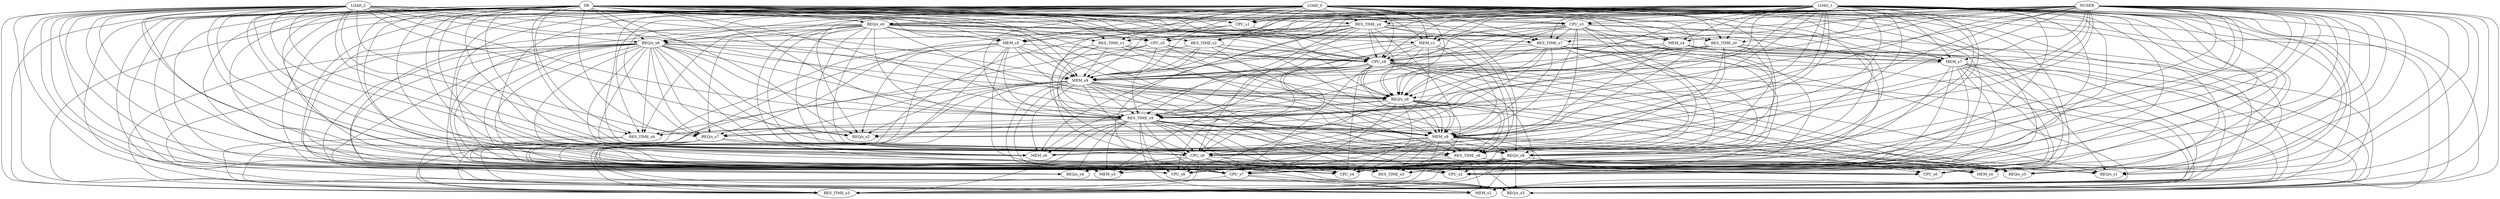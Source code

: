 strict digraph "" {
	NUSER -> "REQ/s_s0";
	NUSER -> RES_TIME_s0;
	NUSER -> CPU_s0;
	NUSER -> MEM_s0;
	NUSER -> "REQ/s_s1";
	NUSER -> RES_TIME_s1;
	NUSER -> CPU_s1;
	NUSER -> MEM_s1;
	NUSER -> "REQ/s_s2";
	NUSER -> RES_TIME_s2;
	NUSER -> CPU_s2;
	NUSER -> MEM_s2;
	NUSER -> "REQ/s_s3";
	NUSER -> RES_TIME_s3;
	NUSER -> CPU_s3;
	NUSER -> MEM_s3;
	NUSER -> "REQ/s_s4";
	NUSER -> RES_TIME_s4;
	NUSER -> CPU_s4;
	NUSER -> MEM_s4;
	NUSER -> "REQ/s_s5";
	NUSER -> RES_TIME_s5;
	NUSER -> CPU_s5;
	NUSER -> MEM_s5;
	NUSER -> "REQ/s_s6";
	NUSER -> RES_TIME_s6;
	NUSER -> CPU_s6;
	NUSER -> MEM_s6;
	NUSER -> "REQ/s_s7";
	NUSER -> RES_TIME_s7;
	NUSER -> CPU_s7;
	NUSER -> MEM_s7;
	NUSER -> "REQ/s_s8";
	NUSER -> RES_TIME_s8;
	NUSER -> CPU_s8;
	NUSER -> MEM_s8;
	NUSER -> "REQ/s_s9";
	NUSER -> RES_TIME_s9;
	NUSER -> CPU_s9;
	NUSER -> MEM_s9;
	LOAD_0 -> "REQ/s_s0";
	LOAD_0 -> RES_TIME_s0;
	LOAD_0 -> CPU_s0;
	LOAD_0 -> MEM_s0;
	LOAD_0 -> "REQ/s_s1";
	LOAD_0 -> RES_TIME_s1;
	LOAD_0 -> CPU_s1;
	LOAD_0 -> MEM_s1;
	LOAD_0 -> "REQ/s_s2";
	LOAD_0 -> RES_TIME_s2;
	LOAD_0 -> CPU_s2;
	LOAD_0 -> MEM_s2;
	LOAD_0 -> "REQ/s_s3";
	LOAD_0 -> RES_TIME_s3;
	LOAD_0 -> CPU_s3;
	LOAD_0 -> MEM_s3;
	LOAD_0 -> "REQ/s_s4";
	LOAD_0 -> RES_TIME_s4;
	LOAD_0 -> CPU_s4;
	LOAD_0 -> MEM_s4;
	LOAD_0 -> "REQ/s_s5";
	LOAD_0 -> RES_TIME_s5;
	LOAD_0 -> CPU_s5;
	LOAD_0 -> MEM_s5;
	LOAD_0 -> "REQ/s_s6";
	LOAD_0 -> RES_TIME_s6;
	LOAD_0 -> CPU_s6;
	LOAD_0 -> MEM_s6;
	LOAD_0 -> "REQ/s_s7";
	LOAD_0 -> RES_TIME_s7;
	LOAD_0 -> CPU_s7;
	LOAD_0 -> MEM_s7;
	LOAD_0 -> "REQ/s_s8";
	LOAD_0 -> RES_TIME_s8;
	LOAD_0 -> CPU_s8;
	LOAD_0 -> MEM_s8;
	LOAD_0 -> "REQ/s_s9";
	LOAD_0 -> RES_TIME_s9;
	LOAD_0 -> CPU_s9;
	LOAD_0 -> MEM_s9;
	LOAD_1 -> "REQ/s_s0";
	LOAD_1 -> RES_TIME_s0;
	LOAD_1 -> CPU_s0;
	LOAD_1 -> MEM_s0;
	LOAD_1 -> "REQ/s_s1";
	LOAD_1 -> RES_TIME_s1;
	LOAD_1 -> CPU_s1;
	LOAD_1 -> MEM_s1;
	LOAD_1 -> "REQ/s_s2";
	LOAD_1 -> RES_TIME_s2;
	LOAD_1 -> CPU_s2;
	LOAD_1 -> MEM_s2;
	LOAD_1 -> "REQ/s_s3";
	LOAD_1 -> RES_TIME_s3;
	LOAD_1 -> CPU_s3;
	LOAD_1 -> MEM_s3;
	LOAD_1 -> "REQ/s_s4";
	LOAD_1 -> RES_TIME_s4;
	LOAD_1 -> CPU_s4;
	LOAD_1 -> MEM_s4;
	LOAD_1 -> "REQ/s_s5";
	LOAD_1 -> RES_TIME_s5;
	LOAD_1 -> CPU_s5;
	LOAD_1 -> MEM_s5;
	LOAD_1 -> "REQ/s_s6";
	LOAD_1 -> RES_TIME_s6;
	LOAD_1 -> CPU_s6;
	LOAD_1 -> MEM_s6;
	LOAD_1 -> "REQ/s_s7";
	LOAD_1 -> RES_TIME_s7;
	LOAD_1 -> CPU_s7;
	LOAD_1 -> MEM_s7;
	LOAD_1 -> "REQ/s_s8";
	LOAD_1 -> RES_TIME_s8;
	LOAD_1 -> CPU_s8;
	LOAD_1 -> MEM_s8;
	LOAD_1 -> "REQ/s_s9";
	LOAD_1 -> RES_TIME_s9;
	LOAD_1 -> CPU_s9;
	LOAD_1 -> MEM_s9;
	LOAD_2 -> "REQ/s_s0";
	LOAD_2 -> RES_TIME_s0;
	LOAD_2 -> CPU_s0;
	LOAD_2 -> MEM_s0;
	LOAD_2 -> "REQ/s_s1";
	LOAD_2 -> RES_TIME_s1;
	LOAD_2 -> CPU_s1;
	LOAD_2 -> MEM_s1;
	LOAD_2 -> "REQ/s_s2";
	LOAD_2 -> RES_TIME_s2;
	LOAD_2 -> CPU_s2;
	LOAD_2 -> MEM_s2;
	LOAD_2 -> "REQ/s_s3";
	LOAD_2 -> RES_TIME_s3;
	LOAD_2 -> CPU_s3;
	LOAD_2 -> MEM_s3;
	LOAD_2 -> "REQ/s_s4";
	LOAD_2 -> RES_TIME_s4;
	LOAD_2 -> CPU_s4;
	LOAD_2 -> MEM_s4;
	LOAD_2 -> "REQ/s_s5";
	LOAD_2 -> RES_TIME_s5;
	LOAD_2 -> CPU_s5;
	LOAD_2 -> MEM_s5;
	LOAD_2 -> "REQ/s_s6";
	LOAD_2 -> RES_TIME_s6;
	LOAD_2 -> CPU_s6;
	LOAD_2 -> MEM_s6;
	LOAD_2 -> "REQ/s_s7";
	LOAD_2 -> RES_TIME_s7;
	LOAD_2 -> CPU_s7;
	LOAD_2 -> MEM_s7;
	LOAD_2 -> "REQ/s_s8";
	LOAD_2 -> RES_TIME_s8;
	LOAD_2 -> CPU_s8;
	LOAD_2 -> MEM_s8;
	LOAD_2 -> "REQ/s_s9";
	LOAD_2 -> RES_TIME_s9;
	LOAD_2 -> CPU_s9;
	LOAD_2 -> MEM_s9;
	SR -> "REQ/s_s0";
	SR -> RES_TIME_s0;
	SR -> CPU_s0;
	SR -> MEM_s0;
	SR -> "REQ/s_s1";
	SR -> RES_TIME_s1;
	SR -> CPU_s1;
	SR -> MEM_s1;
	SR -> "REQ/s_s2";
	SR -> RES_TIME_s2;
	SR -> CPU_s2;
	SR -> MEM_s2;
	SR -> "REQ/s_s3";
	SR -> RES_TIME_s3;
	SR -> CPU_s3;
	SR -> MEM_s3;
	SR -> "REQ/s_s4";
	SR -> RES_TIME_s4;
	SR -> CPU_s4;
	SR -> MEM_s4;
	SR -> "REQ/s_s5";
	SR -> RES_TIME_s5;
	SR -> CPU_s5;
	SR -> MEM_s5;
	SR -> "REQ/s_s6";
	SR -> RES_TIME_s6;
	SR -> CPU_s6;
	SR -> MEM_s6;
	SR -> "REQ/s_s7";
	SR -> RES_TIME_s7;
	SR -> CPU_s7;
	SR -> MEM_s7;
	SR -> "REQ/s_s8";
	SR -> RES_TIME_s8;
	SR -> CPU_s8;
	SR -> MEM_s8;
	SR -> "REQ/s_s9";
	SR -> RES_TIME_s9;
	SR -> CPU_s9;
	SR -> MEM_s9;
	"REQ/s_s0" -> RES_TIME_s5;
	"REQ/s_s0" -> CPU_s5;
	"REQ/s_s0" -> MEM_s5;
	"REQ/s_s0" -> "REQ/s_s6";
	"REQ/s_s0" -> RES_TIME_s6;
	"REQ/s_s0" -> CPU_s6;
	"REQ/s_s0" -> MEM_s6;
	"REQ/s_s0" -> "REQ/s_s7";
	"REQ/s_s0" -> RES_TIME_s7;
	"REQ/s_s0" -> CPU_s7;
	"REQ/s_s0" -> MEM_s7;
	"REQ/s_s0" -> "REQ/s_s8";
	"REQ/s_s0" -> RES_TIME_s8;
	"REQ/s_s0" -> CPU_s8;
	"REQ/s_s0" -> MEM_s8;
	"REQ/s_s0" -> "REQ/s_s9";
	"REQ/s_s0" -> RES_TIME_s9;
	"REQ/s_s0" -> CPU_s9;
	"REQ/s_s0" -> MEM_s9;
	RES_TIME_s0 -> CPU_s7;
	RES_TIME_s0 -> MEM_s7;
	RES_TIME_s0 -> "REQ/s_s8";
	RES_TIME_s0 -> RES_TIME_s8;
	RES_TIME_s0 -> CPU_s8;
	RES_TIME_s0 -> MEM_s8;
	RES_TIME_s0 -> "REQ/s_s9";
	RES_TIME_s0 -> RES_TIME_s9;
	RES_TIME_s0 -> CPU_s9;
	RES_TIME_s0 -> MEM_s9;
	RES_TIME_s1 -> CPU_s8;
	RES_TIME_s1 -> MEM_s8;
	RES_TIME_s1 -> "REQ/s_s9";
	RES_TIME_s1 -> RES_TIME_s9;
	RES_TIME_s1 -> CPU_s9;
	RES_TIME_s1 -> MEM_s9;
	CPU_s1 -> RES_TIME_s9;
	CPU_s1 -> CPU_s9;
	CPU_s1 -> MEM_s9;
	MEM_s1 -> RES_TIME_s8;
	MEM_s1 -> CPU_s8;
	MEM_s1 -> MEM_s8;
	MEM_s1 -> "REQ/s_s9";
	MEM_s1 -> RES_TIME_s9;
	MEM_s1 -> CPU_s9;
	MEM_s1 -> MEM_s9;
	RES_TIME_s2 -> RES_TIME_s8;
	RES_TIME_s2 -> CPU_s8;
	RES_TIME_s2 -> MEM_s8;
	RES_TIME_s2 -> "REQ/s_s9";
	RES_TIME_s2 -> RES_TIME_s9;
	RES_TIME_s2 -> CPU_s9;
	RES_TIME_s2 -> MEM_s9;
	CPU_s3 -> RES_TIME_s3;
	CPU_s3 -> RES_TIME_s7;
	CPU_s3 -> CPU_s7;
	CPU_s3 -> MEM_s7;
	CPU_s3 -> "REQ/s_s8";
	CPU_s3 -> RES_TIME_s8;
	CPU_s3 -> CPU_s8;
	CPU_s3 -> MEM_s8;
	CPU_s3 -> "REQ/s_s9";
	CPU_s3 -> RES_TIME_s9;
	CPU_s3 -> CPU_s9;
	CPU_s3 -> MEM_s9;
	RES_TIME_s4 -> RES_TIME_s3;
	RES_TIME_s4 -> MEM_s6;
	RES_TIME_s4 -> "REQ/s_s7";
	RES_TIME_s4 -> RES_TIME_s7;
	RES_TIME_s4 -> CPU_s7;
	RES_TIME_s4 -> MEM_s7;
	RES_TIME_s4 -> "REQ/s_s8";
	RES_TIME_s4 -> RES_TIME_s8;
	RES_TIME_s4 -> CPU_s8;
	RES_TIME_s4 -> MEM_s8;
	RES_TIME_s4 -> "REQ/s_s9";
	RES_TIME_s4 -> RES_TIME_s9;
	RES_TIME_s4 -> CPU_s9;
	RES_TIME_s4 -> MEM_s9;
	MEM_s4 -> MEM_s2;
	MEM_s4 -> "REQ/s_s3";
	MEM_s4 -> RES_TIME_s3;
	MEM_s4 -> CPU_s4;
	MEM_s4 -> MEM_s8;
	MEM_s4 -> "REQ/s_s9";
	MEM_s4 -> RES_TIME_s9;
	MEM_s4 -> CPU_s9;
	MEM_s4 -> MEM_s9;
	CPU_s5 -> RES_TIME_s3;
	CPU_s5 -> MEM_s8;
	CPU_s5 -> "REQ/s_s9";
	CPU_s5 -> RES_TIME_s9;
	CPU_s5 -> CPU_s9;
	CPU_s5 -> MEM_s9;
	MEM_s5 -> "REQ/s_s2";
	MEM_s5 -> CPU_s2;
	MEM_s5 -> MEM_s2;
	MEM_s5 -> "REQ/s_s3";
	MEM_s5 -> RES_TIME_s3;
	MEM_s5 -> CPU_s7;
	MEM_s5 -> MEM_s8;
	MEM_s5 -> "REQ/s_s9";
	MEM_s5 -> RES_TIME_s9;
	MEM_s5 -> CPU_s9;
	MEM_s5 -> MEM_s9;
	"REQ/s_s6" -> "REQ/s_s2";
	"REQ/s_s6" -> CPU_s2;
	"REQ/s_s6" -> MEM_s2;
	"REQ/s_s6" -> "REQ/s_s3";
	"REQ/s_s6" -> RES_TIME_s3;
	"REQ/s_s6" -> MEM_s3;
	"REQ/s_s6" -> CPU_s4;
	"REQ/s_s6" -> "REQ/s_s5";
	"REQ/s_s6" -> RES_TIME_s5;
	"REQ/s_s6" -> RES_TIME_s6;
	"REQ/s_s6" -> CPU_s6;
	"REQ/s_s6" -> MEM_s6;
	"REQ/s_s6" -> "REQ/s_s7";
	"REQ/s_s6" -> CPU_s7;
	"REQ/s_s6" -> "REQ/s_s8";
	"REQ/s_s6" -> RES_TIME_s8;
	"REQ/s_s6" -> CPU_s8;
	"REQ/s_s6" -> MEM_s8;
	"REQ/s_s6" -> "REQ/s_s9";
	"REQ/s_s6" -> RES_TIME_s9;
	"REQ/s_s6" -> CPU_s9;
	"REQ/s_s6" -> MEM_s9;
	RES_TIME_s6 -> MEM_s2;
	RES_TIME_s6 -> RES_TIME_s3;
	"REQ/s_s7" -> RES_TIME_s3;
	"REQ/s_s7" -> CPU_s4;
	"REQ/s_s7" -> CPU_s6;
	"REQ/s_s7" -> MEM_s6;
	"REQ/s_s7" -> CPU_s7;
	"REQ/s_s7" -> RES_TIME_s8;
	RES_TIME_s7 -> CPU_s2;
	RES_TIME_s7 -> MEM_s2;
	RES_TIME_s7 -> "REQ/s_s3";
	RES_TIME_s7 -> RES_TIME_s3;
	RES_TIME_s7 -> "REQ/s_s8";
	RES_TIME_s7 -> RES_TIME_s8;
	RES_TIME_s7 -> CPU_s8;
	RES_TIME_s7 -> MEM_s8;
	RES_TIME_s7 -> "REQ/s_s9";
	RES_TIME_s7 -> RES_TIME_s9;
	RES_TIME_s7 -> CPU_s9;
	RES_TIME_s7 -> MEM_s9;
	CPU_s7 -> MEM_s2;
	CPU_s7 -> "REQ/s_s3";
	CPU_s7 -> RES_TIME_s3;
	MEM_s7 -> CPU_s0;
	MEM_s7 -> MEM_s0;
	MEM_s7 -> "REQ/s_s1";
	MEM_s7 -> CPU_s2;
	MEM_s7 -> MEM_s2;
	MEM_s7 -> "REQ/s_s3";
	MEM_s7 -> RES_TIME_s3;
	MEM_s7 -> CPU_s4;
	MEM_s7 -> CPU_s6;
	MEM_s7 -> CPU_s7;
	MEM_s7 -> MEM_s9;
	"REQ/s_s8" -> CPU_s2;
	"REQ/s_s8" -> MEM_s2;
	"REQ/s_s8" -> "REQ/s_s3";
	"REQ/s_s8" -> RES_TIME_s3;
	"REQ/s_s8" -> "REQ/s_s4";
	"REQ/s_s8" -> CPU_s4;
	"REQ/s_s8" -> "REQ/s_s5";
	"REQ/s_s8" -> RES_TIME_s5;
	"REQ/s_s8" -> CPU_s6;
	"REQ/s_s8" -> CPU_s7;
	RES_TIME_s8 -> CPU_s0;
	RES_TIME_s8 -> MEM_s0;
	RES_TIME_s8 -> "REQ/s_s1";
	RES_TIME_s8 -> CPU_s2;
	RES_TIME_s8 -> MEM_s2;
	RES_TIME_s8 -> "REQ/s_s3";
	RES_TIME_s8 -> RES_TIME_s3;
	RES_TIME_s8 -> CPU_s4;
	RES_TIME_s8 -> CPU_s6;
	CPU_s8 -> CPU_s2;
	CPU_s8 -> MEM_s2;
	CPU_s8 -> "REQ/s_s3";
	CPU_s8 -> RES_TIME_s3;
	CPU_s8 -> MEM_s3;
	CPU_s8 -> "REQ/s_s4";
	CPU_s8 -> CPU_s4;
	CPU_s8 -> CPU_s6;
	MEM_s8 -> CPU_s0;
	MEM_s8 -> MEM_s0;
	MEM_s8 -> "REQ/s_s1";
	MEM_s8 -> RES_TIME_s3;
	MEM_s8 -> CPU_s4;
	MEM_s8 -> "REQ/s_s5";
	MEM_s8 -> RES_TIME_s5;
	MEM_s8 -> CPU_s6;
	MEM_s8 -> MEM_s6;
	MEM_s8 -> CPU_s7;
	MEM_s8 -> "REQ/s_s8";
	MEM_s8 -> RES_TIME_s8;
	MEM_s8 -> CPU_s8;
	"REQ/s_s9" -> CPU_s0;
	"REQ/s_s9" -> MEM_s0;
	"REQ/s_s9" -> CPU_s4;
	"REQ/s_s9" -> "REQ/s_s5";
	"REQ/s_s9" -> RES_TIME_s5;
	"REQ/s_s9" -> CPU_s6;
	"REQ/s_s9" -> CPU_s7;
	"REQ/s_s9" -> RES_TIME_s8;
	"REQ/s_s9" -> CPU_s8;
	"REQ/s_s9" -> MEM_s8;
	"REQ/s_s9" -> RES_TIME_s9;
	RES_TIME_s9 -> CPU_s0;
	RES_TIME_s9 -> MEM_s0;
	RES_TIME_s9 -> "REQ/s_s1";
	RES_TIME_s9 -> "REQ/s_s2";
	RES_TIME_s9 -> CPU_s2;
	RES_TIME_s9 -> MEM_s2;
	RES_TIME_s9 -> RES_TIME_s3;
	RES_TIME_s9 -> MEM_s3;
	RES_TIME_s9 -> "REQ/s_s4";
	RES_TIME_s9 -> CPU_s4;
	RES_TIME_s9 -> "REQ/s_s5";
	RES_TIME_s9 -> RES_TIME_s5;
	RES_TIME_s9 -> RES_TIME_s6;
	RES_TIME_s9 -> CPU_s6;
	RES_TIME_s9 -> MEM_s6;
	RES_TIME_s9 -> "REQ/s_s7";
	RES_TIME_s9 -> CPU_s7;
	RES_TIME_s9 -> "REQ/s_s8";
	RES_TIME_s9 -> RES_TIME_s8;
	RES_TIME_s9 -> CPU_s8;
	RES_TIME_s9 -> MEM_s8;
	CPU_s9 -> CPU_s0;
	CPU_s9 -> MEM_s0;
	CPU_s9 -> "REQ/s_s1";
	CPU_s9 -> CPU_s2;
	CPU_s9 -> MEM_s2;
	CPU_s9 -> MEM_s3;
	CPU_s9 -> CPU_s4;
	CPU_s9 -> "REQ/s_s5";
	CPU_s9 -> CPU_s6;
	CPU_s9 -> MEM_s6;
	CPU_s9 -> CPU_s7;
	CPU_s9 -> RES_TIME_s8;
	CPU_s9 -> CPU_s8;
	CPU_s9 -> MEM_s8;
	CPU_s9 -> "REQ/s_s9";
	CPU_s9 -> RES_TIME_s9;
	CPU_s9 -> MEM_s9;
	MEM_s9 -> "REQ/s_s2";
	MEM_s9 -> CPU_s2;
	MEM_s9 -> RES_TIME_s3;
	MEM_s9 -> CPU_s4;
	MEM_s9 -> RES_TIME_s5;
	MEM_s9 -> RES_TIME_s6;
	MEM_s9 -> CPU_s6;
	MEM_s9 -> MEM_s6;
	MEM_s9 -> "REQ/s_s7";
	MEM_s9 -> CPU_s7;
	MEM_s9 -> "REQ/s_s8";
	MEM_s9 -> RES_TIME_s8;
	MEM_s9 -> CPU_s8;
	MEM_s9 -> MEM_s8;
	MEM_s9 -> "REQ/s_s9";
	MEM_s9 -> RES_TIME_s9;
}
